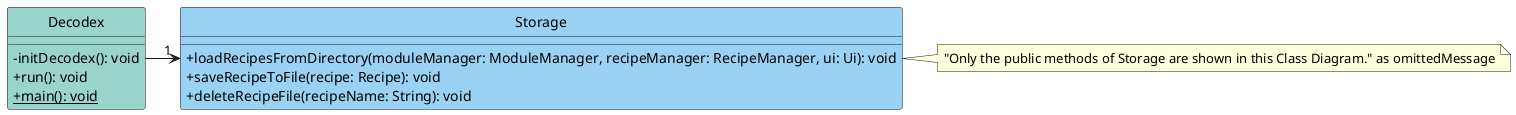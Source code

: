 @startuml
!define DECODEX_COLOR #99D5CA
!define STORAGE_COLOR #99D2F2
skinparam classAttributeIconSize 0
hide circle

Decodex -> "1" Storage

note right of Storage:"Only the public methods of Storage are shown in this Class Diagram." as omittedMessage

class Decodex DECODEX_COLOR {
  - initDecodex(): void
  + run(): void
  + {static} main(): void
}

class Storage STORAGE_COLOR {
    + loadRecipesFromDirectory(moduleManager: ModuleManager, recipeManager: RecipeManager, ui: Ui): void
    + saveRecipeToFile(recipe: Recipe): void
    + deleteRecipeFile(recipeName: String): void
}

@enduml